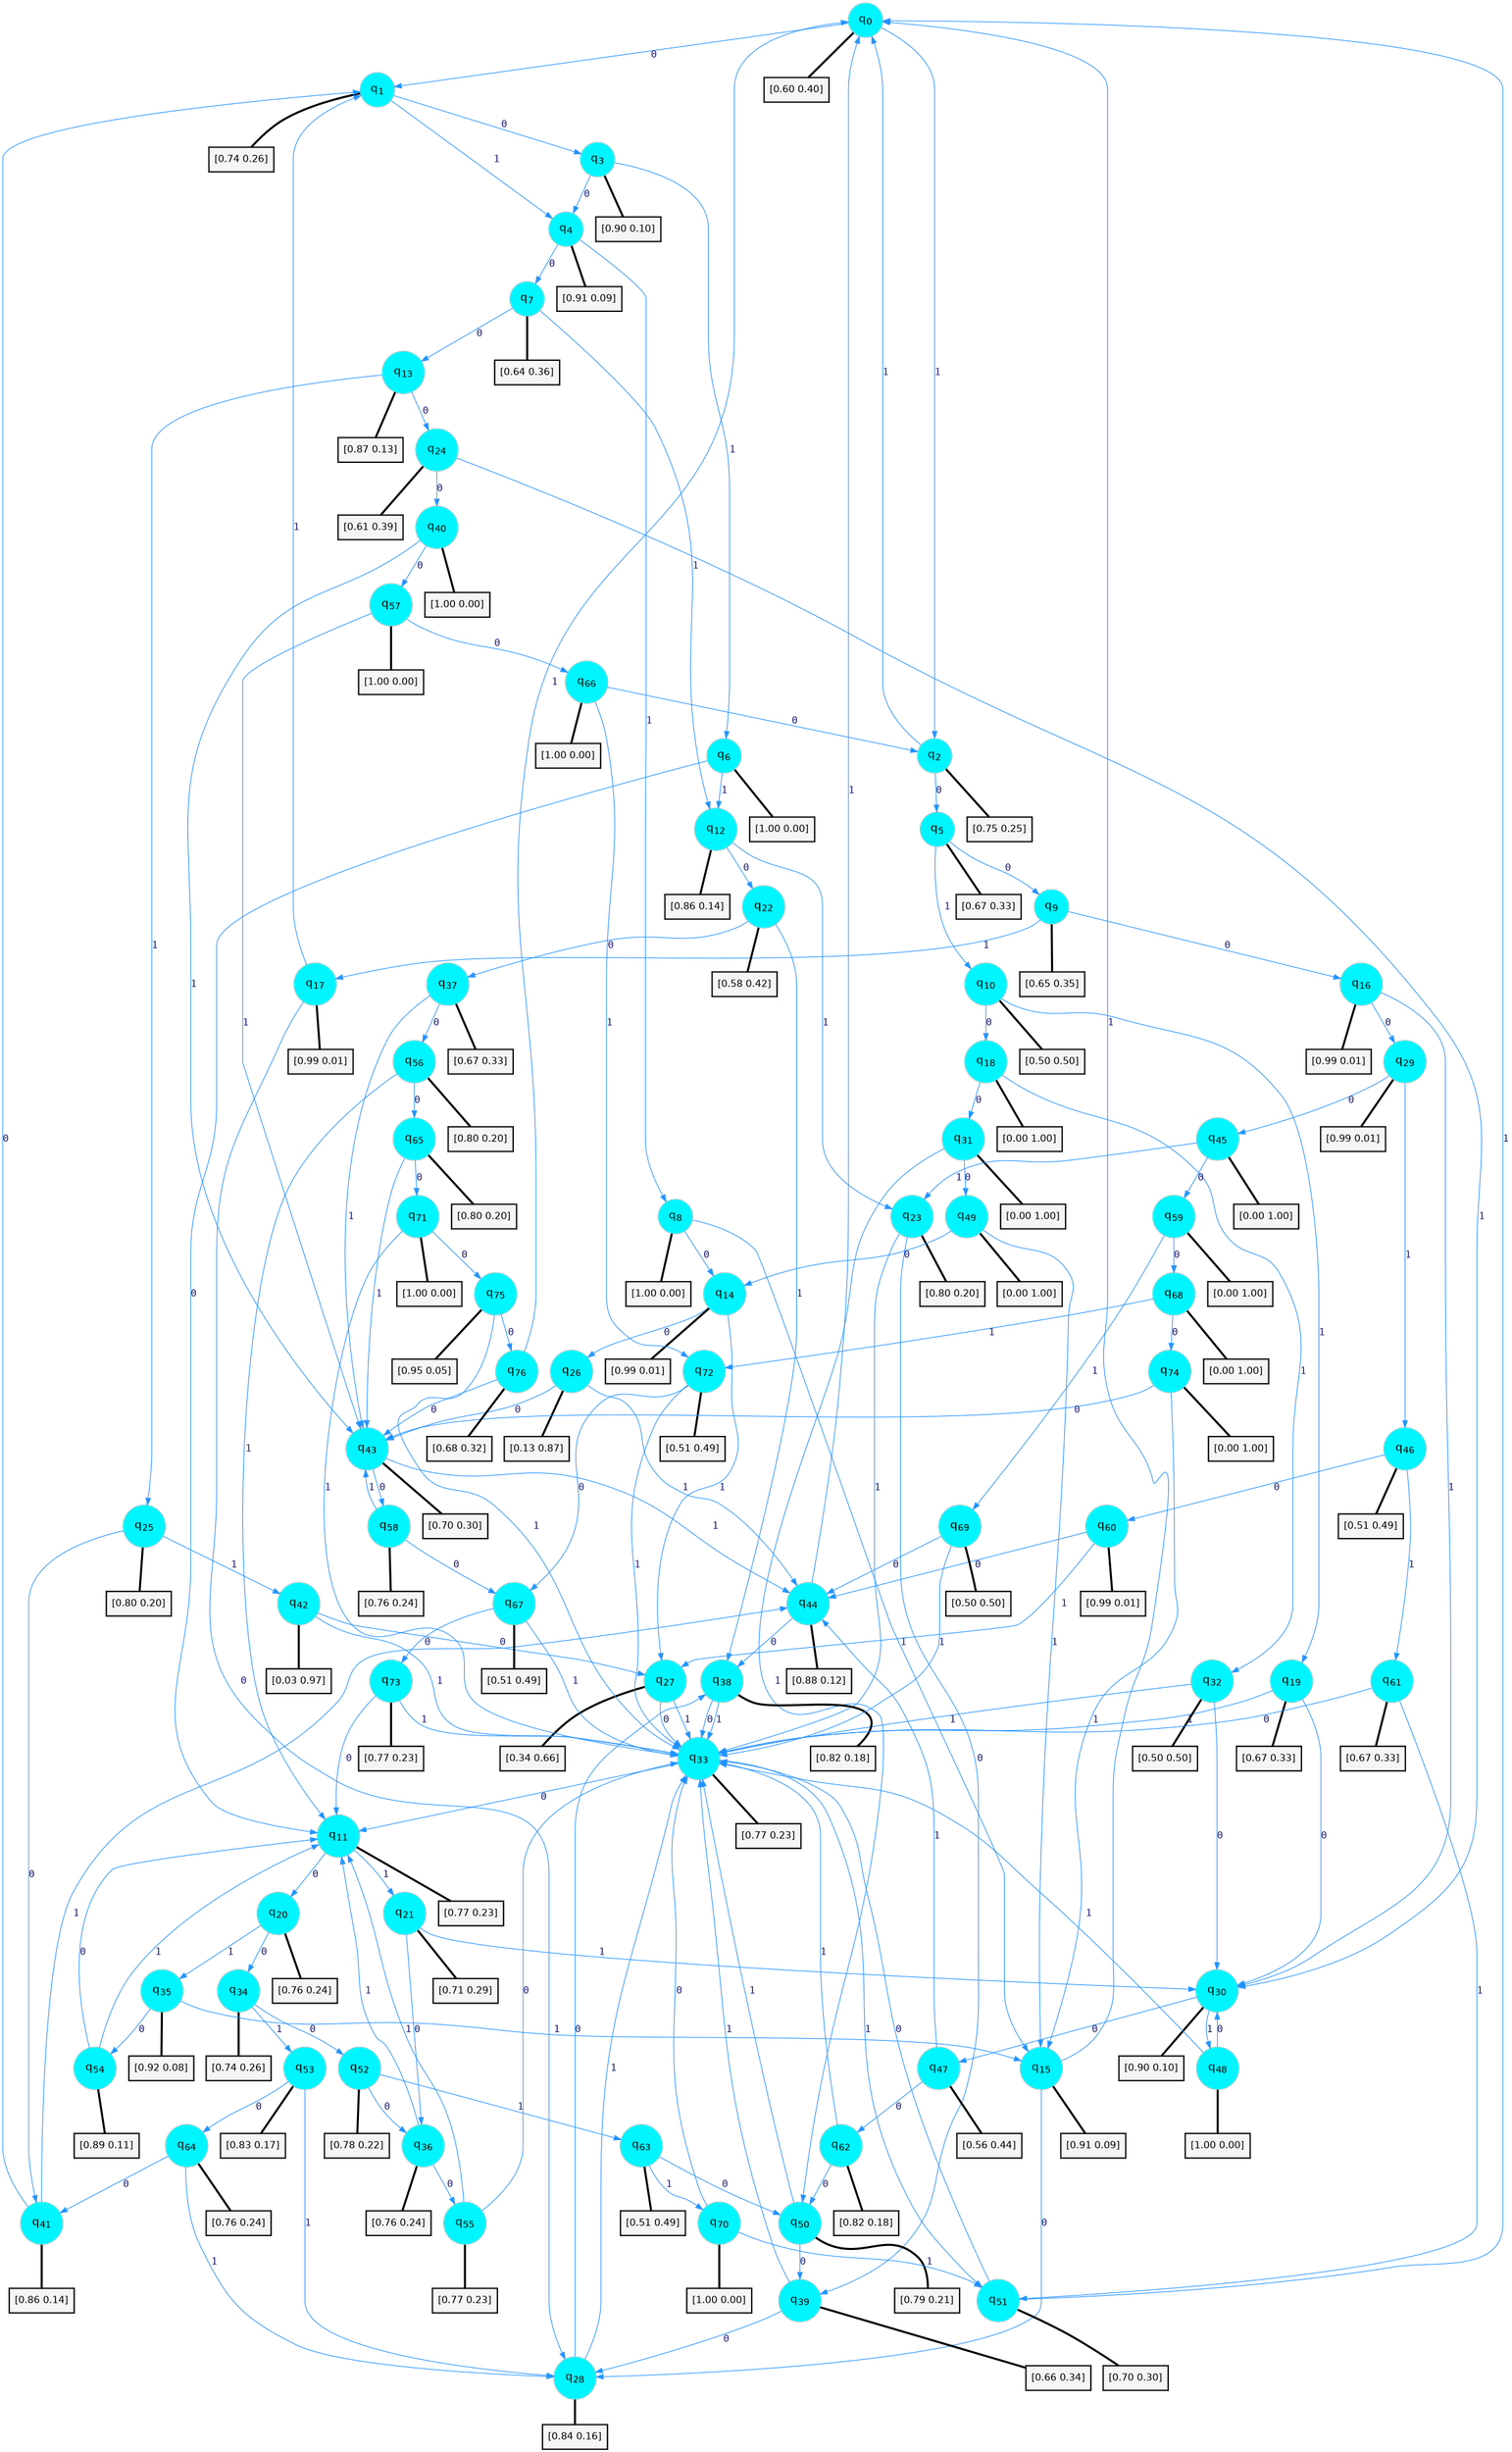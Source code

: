 digraph G {
graph [
bgcolor=transparent, dpi=300, rankdir=TD, size="40,25"];
node [
color=gray, fillcolor=turquoise1, fontcolor=black, fontname=Helvetica, fontsize=16, fontweight=bold, shape=circle, style=filled];
edge [
arrowsize=1, color=dodgerblue1, fontcolor=midnightblue, fontname=courier, fontweight=bold, penwidth=1, style=solid, weight=20];
0[label=<q<SUB>0</SUB>>];
1[label=<q<SUB>1</SUB>>];
2[label=<q<SUB>2</SUB>>];
3[label=<q<SUB>3</SUB>>];
4[label=<q<SUB>4</SUB>>];
5[label=<q<SUB>5</SUB>>];
6[label=<q<SUB>6</SUB>>];
7[label=<q<SUB>7</SUB>>];
8[label=<q<SUB>8</SUB>>];
9[label=<q<SUB>9</SUB>>];
10[label=<q<SUB>10</SUB>>];
11[label=<q<SUB>11</SUB>>];
12[label=<q<SUB>12</SUB>>];
13[label=<q<SUB>13</SUB>>];
14[label=<q<SUB>14</SUB>>];
15[label=<q<SUB>15</SUB>>];
16[label=<q<SUB>16</SUB>>];
17[label=<q<SUB>17</SUB>>];
18[label=<q<SUB>18</SUB>>];
19[label=<q<SUB>19</SUB>>];
20[label=<q<SUB>20</SUB>>];
21[label=<q<SUB>21</SUB>>];
22[label=<q<SUB>22</SUB>>];
23[label=<q<SUB>23</SUB>>];
24[label=<q<SUB>24</SUB>>];
25[label=<q<SUB>25</SUB>>];
26[label=<q<SUB>26</SUB>>];
27[label=<q<SUB>27</SUB>>];
28[label=<q<SUB>28</SUB>>];
29[label=<q<SUB>29</SUB>>];
30[label=<q<SUB>30</SUB>>];
31[label=<q<SUB>31</SUB>>];
32[label=<q<SUB>32</SUB>>];
33[label=<q<SUB>33</SUB>>];
34[label=<q<SUB>34</SUB>>];
35[label=<q<SUB>35</SUB>>];
36[label=<q<SUB>36</SUB>>];
37[label=<q<SUB>37</SUB>>];
38[label=<q<SUB>38</SUB>>];
39[label=<q<SUB>39</SUB>>];
40[label=<q<SUB>40</SUB>>];
41[label=<q<SUB>41</SUB>>];
42[label=<q<SUB>42</SUB>>];
43[label=<q<SUB>43</SUB>>];
44[label=<q<SUB>44</SUB>>];
45[label=<q<SUB>45</SUB>>];
46[label=<q<SUB>46</SUB>>];
47[label=<q<SUB>47</SUB>>];
48[label=<q<SUB>48</SUB>>];
49[label=<q<SUB>49</SUB>>];
50[label=<q<SUB>50</SUB>>];
51[label=<q<SUB>51</SUB>>];
52[label=<q<SUB>52</SUB>>];
53[label=<q<SUB>53</SUB>>];
54[label=<q<SUB>54</SUB>>];
55[label=<q<SUB>55</SUB>>];
56[label=<q<SUB>56</SUB>>];
57[label=<q<SUB>57</SUB>>];
58[label=<q<SUB>58</SUB>>];
59[label=<q<SUB>59</SUB>>];
60[label=<q<SUB>60</SUB>>];
61[label=<q<SUB>61</SUB>>];
62[label=<q<SUB>62</SUB>>];
63[label=<q<SUB>63</SUB>>];
64[label=<q<SUB>64</SUB>>];
65[label=<q<SUB>65</SUB>>];
66[label=<q<SUB>66</SUB>>];
67[label=<q<SUB>67</SUB>>];
68[label=<q<SUB>68</SUB>>];
69[label=<q<SUB>69</SUB>>];
70[label=<q<SUB>70</SUB>>];
71[label=<q<SUB>71</SUB>>];
72[label=<q<SUB>72</SUB>>];
73[label=<q<SUB>73</SUB>>];
74[label=<q<SUB>74</SUB>>];
75[label=<q<SUB>75</SUB>>];
76[label=<q<SUB>76</SUB>>];
77[label="[0.60 0.40]", shape=box,fontcolor=black, fontname=Helvetica, fontsize=14, penwidth=2, fillcolor=whitesmoke,color=black];
78[label="[0.74 0.26]", shape=box,fontcolor=black, fontname=Helvetica, fontsize=14, penwidth=2, fillcolor=whitesmoke,color=black];
79[label="[0.75 0.25]", shape=box,fontcolor=black, fontname=Helvetica, fontsize=14, penwidth=2, fillcolor=whitesmoke,color=black];
80[label="[0.90 0.10]", shape=box,fontcolor=black, fontname=Helvetica, fontsize=14, penwidth=2, fillcolor=whitesmoke,color=black];
81[label="[0.91 0.09]", shape=box,fontcolor=black, fontname=Helvetica, fontsize=14, penwidth=2, fillcolor=whitesmoke,color=black];
82[label="[0.67 0.33]", shape=box,fontcolor=black, fontname=Helvetica, fontsize=14, penwidth=2, fillcolor=whitesmoke,color=black];
83[label="[1.00 0.00]", shape=box,fontcolor=black, fontname=Helvetica, fontsize=14, penwidth=2, fillcolor=whitesmoke,color=black];
84[label="[0.64 0.36]", shape=box,fontcolor=black, fontname=Helvetica, fontsize=14, penwidth=2, fillcolor=whitesmoke,color=black];
85[label="[1.00 0.00]", shape=box,fontcolor=black, fontname=Helvetica, fontsize=14, penwidth=2, fillcolor=whitesmoke,color=black];
86[label="[0.65 0.35]", shape=box,fontcolor=black, fontname=Helvetica, fontsize=14, penwidth=2, fillcolor=whitesmoke,color=black];
87[label="[0.50 0.50]", shape=box,fontcolor=black, fontname=Helvetica, fontsize=14, penwidth=2, fillcolor=whitesmoke,color=black];
88[label="[0.77 0.23]", shape=box,fontcolor=black, fontname=Helvetica, fontsize=14, penwidth=2, fillcolor=whitesmoke,color=black];
89[label="[0.86 0.14]", shape=box,fontcolor=black, fontname=Helvetica, fontsize=14, penwidth=2, fillcolor=whitesmoke,color=black];
90[label="[0.87 0.13]", shape=box,fontcolor=black, fontname=Helvetica, fontsize=14, penwidth=2, fillcolor=whitesmoke,color=black];
91[label="[0.99 0.01]", shape=box,fontcolor=black, fontname=Helvetica, fontsize=14, penwidth=2, fillcolor=whitesmoke,color=black];
92[label="[0.91 0.09]", shape=box,fontcolor=black, fontname=Helvetica, fontsize=14, penwidth=2, fillcolor=whitesmoke,color=black];
93[label="[0.99 0.01]", shape=box,fontcolor=black, fontname=Helvetica, fontsize=14, penwidth=2, fillcolor=whitesmoke,color=black];
94[label="[0.99 0.01]", shape=box,fontcolor=black, fontname=Helvetica, fontsize=14, penwidth=2, fillcolor=whitesmoke,color=black];
95[label="[0.00 1.00]", shape=box,fontcolor=black, fontname=Helvetica, fontsize=14, penwidth=2, fillcolor=whitesmoke,color=black];
96[label="[0.67 0.33]", shape=box,fontcolor=black, fontname=Helvetica, fontsize=14, penwidth=2, fillcolor=whitesmoke,color=black];
97[label="[0.76 0.24]", shape=box,fontcolor=black, fontname=Helvetica, fontsize=14, penwidth=2, fillcolor=whitesmoke,color=black];
98[label="[0.71 0.29]", shape=box,fontcolor=black, fontname=Helvetica, fontsize=14, penwidth=2, fillcolor=whitesmoke,color=black];
99[label="[0.58 0.42]", shape=box,fontcolor=black, fontname=Helvetica, fontsize=14, penwidth=2, fillcolor=whitesmoke,color=black];
100[label="[0.80 0.20]", shape=box,fontcolor=black, fontname=Helvetica, fontsize=14, penwidth=2, fillcolor=whitesmoke,color=black];
101[label="[0.61 0.39]", shape=box,fontcolor=black, fontname=Helvetica, fontsize=14, penwidth=2, fillcolor=whitesmoke,color=black];
102[label="[0.80 0.20]", shape=box,fontcolor=black, fontname=Helvetica, fontsize=14, penwidth=2, fillcolor=whitesmoke,color=black];
103[label="[0.13 0.87]", shape=box,fontcolor=black, fontname=Helvetica, fontsize=14, penwidth=2, fillcolor=whitesmoke,color=black];
104[label="[0.34 0.66]", shape=box,fontcolor=black, fontname=Helvetica, fontsize=14, penwidth=2, fillcolor=whitesmoke,color=black];
105[label="[0.84 0.16]", shape=box,fontcolor=black, fontname=Helvetica, fontsize=14, penwidth=2, fillcolor=whitesmoke,color=black];
106[label="[0.99 0.01]", shape=box,fontcolor=black, fontname=Helvetica, fontsize=14, penwidth=2, fillcolor=whitesmoke,color=black];
107[label="[0.90 0.10]", shape=box,fontcolor=black, fontname=Helvetica, fontsize=14, penwidth=2, fillcolor=whitesmoke,color=black];
108[label="[0.00 1.00]", shape=box,fontcolor=black, fontname=Helvetica, fontsize=14, penwidth=2, fillcolor=whitesmoke,color=black];
109[label="[0.50 0.50]", shape=box,fontcolor=black, fontname=Helvetica, fontsize=14, penwidth=2, fillcolor=whitesmoke,color=black];
110[label="[0.77 0.23]", shape=box,fontcolor=black, fontname=Helvetica, fontsize=14, penwidth=2, fillcolor=whitesmoke,color=black];
111[label="[0.74 0.26]", shape=box,fontcolor=black, fontname=Helvetica, fontsize=14, penwidth=2, fillcolor=whitesmoke,color=black];
112[label="[0.92 0.08]", shape=box,fontcolor=black, fontname=Helvetica, fontsize=14, penwidth=2, fillcolor=whitesmoke,color=black];
113[label="[0.76 0.24]", shape=box,fontcolor=black, fontname=Helvetica, fontsize=14, penwidth=2, fillcolor=whitesmoke,color=black];
114[label="[0.67 0.33]", shape=box,fontcolor=black, fontname=Helvetica, fontsize=14, penwidth=2, fillcolor=whitesmoke,color=black];
115[label="[0.82 0.18]", shape=box,fontcolor=black, fontname=Helvetica, fontsize=14, penwidth=2, fillcolor=whitesmoke,color=black];
116[label="[0.66 0.34]", shape=box,fontcolor=black, fontname=Helvetica, fontsize=14, penwidth=2, fillcolor=whitesmoke,color=black];
117[label="[1.00 0.00]", shape=box,fontcolor=black, fontname=Helvetica, fontsize=14, penwidth=2, fillcolor=whitesmoke,color=black];
118[label="[0.86 0.14]", shape=box,fontcolor=black, fontname=Helvetica, fontsize=14, penwidth=2, fillcolor=whitesmoke,color=black];
119[label="[0.03 0.97]", shape=box,fontcolor=black, fontname=Helvetica, fontsize=14, penwidth=2, fillcolor=whitesmoke,color=black];
120[label="[0.70 0.30]", shape=box,fontcolor=black, fontname=Helvetica, fontsize=14, penwidth=2, fillcolor=whitesmoke,color=black];
121[label="[0.88 0.12]", shape=box,fontcolor=black, fontname=Helvetica, fontsize=14, penwidth=2, fillcolor=whitesmoke,color=black];
122[label="[0.00 1.00]", shape=box,fontcolor=black, fontname=Helvetica, fontsize=14, penwidth=2, fillcolor=whitesmoke,color=black];
123[label="[0.51 0.49]", shape=box,fontcolor=black, fontname=Helvetica, fontsize=14, penwidth=2, fillcolor=whitesmoke,color=black];
124[label="[0.56 0.44]", shape=box,fontcolor=black, fontname=Helvetica, fontsize=14, penwidth=2, fillcolor=whitesmoke,color=black];
125[label="[1.00 0.00]", shape=box,fontcolor=black, fontname=Helvetica, fontsize=14, penwidth=2, fillcolor=whitesmoke,color=black];
126[label="[0.00 1.00]", shape=box,fontcolor=black, fontname=Helvetica, fontsize=14, penwidth=2, fillcolor=whitesmoke,color=black];
127[label="[0.79 0.21]", shape=box,fontcolor=black, fontname=Helvetica, fontsize=14, penwidth=2, fillcolor=whitesmoke,color=black];
128[label="[0.70 0.30]", shape=box,fontcolor=black, fontname=Helvetica, fontsize=14, penwidth=2, fillcolor=whitesmoke,color=black];
129[label="[0.78 0.22]", shape=box,fontcolor=black, fontname=Helvetica, fontsize=14, penwidth=2, fillcolor=whitesmoke,color=black];
130[label="[0.83 0.17]", shape=box,fontcolor=black, fontname=Helvetica, fontsize=14, penwidth=2, fillcolor=whitesmoke,color=black];
131[label="[0.89 0.11]", shape=box,fontcolor=black, fontname=Helvetica, fontsize=14, penwidth=2, fillcolor=whitesmoke,color=black];
132[label="[0.77 0.23]", shape=box,fontcolor=black, fontname=Helvetica, fontsize=14, penwidth=2, fillcolor=whitesmoke,color=black];
133[label="[0.80 0.20]", shape=box,fontcolor=black, fontname=Helvetica, fontsize=14, penwidth=2, fillcolor=whitesmoke,color=black];
134[label="[1.00 0.00]", shape=box,fontcolor=black, fontname=Helvetica, fontsize=14, penwidth=2, fillcolor=whitesmoke,color=black];
135[label="[0.76 0.24]", shape=box,fontcolor=black, fontname=Helvetica, fontsize=14, penwidth=2, fillcolor=whitesmoke,color=black];
136[label="[0.00 1.00]", shape=box,fontcolor=black, fontname=Helvetica, fontsize=14, penwidth=2, fillcolor=whitesmoke,color=black];
137[label="[0.99 0.01]", shape=box,fontcolor=black, fontname=Helvetica, fontsize=14, penwidth=2, fillcolor=whitesmoke,color=black];
138[label="[0.67 0.33]", shape=box,fontcolor=black, fontname=Helvetica, fontsize=14, penwidth=2, fillcolor=whitesmoke,color=black];
139[label="[0.82 0.18]", shape=box,fontcolor=black, fontname=Helvetica, fontsize=14, penwidth=2, fillcolor=whitesmoke,color=black];
140[label="[0.51 0.49]", shape=box,fontcolor=black, fontname=Helvetica, fontsize=14, penwidth=2, fillcolor=whitesmoke,color=black];
141[label="[0.76 0.24]", shape=box,fontcolor=black, fontname=Helvetica, fontsize=14, penwidth=2, fillcolor=whitesmoke,color=black];
142[label="[0.80 0.20]", shape=box,fontcolor=black, fontname=Helvetica, fontsize=14, penwidth=2, fillcolor=whitesmoke,color=black];
143[label="[1.00 0.00]", shape=box,fontcolor=black, fontname=Helvetica, fontsize=14, penwidth=2, fillcolor=whitesmoke,color=black];
144[label="[0.51 0.49]", shape=box,fontcolor=black, fontname=Helvetica, fontsize=14, penwidth=2, fillcolor=whitesmoke,color=black];
145[label="[0.00 1.00]", shape=box,fontcolor=black, fontname=Helvetica, fontsize=14, penwidth=2, fillcolor=whitesmoke,color=black];
146[label="[0.50 0.50]", shape=box,fontcolor=black, fontname=Helvetica, fontsize=14, penwidth=2, fillcolor=whitesmoke,color=black];
147[label="[1.00 0.00]", shape=box,fontcolor=black, fontname=Helvetica, fontsize=14, penwidth=2, fillcolor=whitesmoke,color=black];
148[label="[1.00 0.00]", shape=box,fontcolor=black, fontname=Helvetica, fontsize=14, penwidth=2, fillcolor=whitesmoke,color=black];
149[label="[0.51 0.49]", shape=box,fontcolor=black, fontname=Helvetica, fontsize=14, penwidth=2, fillcolor=whitesmoke,color=black];
150[label="[0.77 0.23]", shape=box,fontcolor=black, fontname=Helvetica, fontsize=14, penwidth=2, fillcolor=whitesmoke,color=black];
151[label="[0.00 1.00]", shape=box,fontcolor=black, fontname=Helvetica, fontsize=14, penwidth=2, fillcolor=whitesmoke,color=black];
152[label="[0.95 0.05]", shape=box,fontcolor=black, fontname=Helvetica, fontsize=14, penwidth=2, fillcolor=whitesmoke,color=black];
153[label="[0.68 0.32]", shape=box,fontcolor=black, fontname=Helvetica, fontsize=14, penwidth=2, fillcolor=whitesmoke,color=black];
0->1 [label=0];
0->2 [label=1];
0->77 [arrowhead=none, penwidth=3,color=black];
1->3 [label=0];
1->4 [label=1];
1->78 [arrowhead=none, penwidth=3,color=black];
2->5 [label=0];
2->0 [label=1];
2->79 [arrowhead=none, penwidth=3,color=black];
3->4 [label=0];
3->6 [label=1];
3->80 [arrowhead=none, penwidth=3,color=black];
4->7 [label=0];
4->8 [label=1];
4->81 [arrowhead=none, penwidth=3,color=black];
5->9 [label=0];
5->10 [label=1];
5->82 [arrowhead=none, penwidth=3,color=black];
6->11 [label=0];
6->12 [label=1];
6->83 [arrowhead=none, penwidth=3,color=black];
7->13 [label=0];
7->12 [label=1];
7->84 [arrowhead=none, penwidth=3,color=black];
8->14 [label=0];
8->15 [label=1];
8->85 [arrowhead=none, penwidth=3,color=black];
9->16 [label=0];
9->17 [label=1];
9->86 [arrowhead=none, penwidth=3,color=black];
10->18 [label=0];
10->19 [label=1];
10->87 [arrowhead=none, penwidth=3,color=black];
11->20 [label=0];
11->21 [label=1];
11->88 [arrowhead=none, penwidth=3,color=black];
12->22 [label=0];
12->23 [label=1];
12->89 [arrowhead=none, penwidth=3,color=black];
13->24 [label=0];
13->25 [label=1];
13->90 [arrowhead=none, penwidth=3,color=black];
14->26 [label=0];
14->27 [label=1];
14->91 [arrowhead=none, penwidth=3,color=black];
15->28 [label=0];
15->0 [label=1];
15->92 [arrowhead=none, penwidth=3,color=black];
16->29 [label=0];
16->30 [label=1];
16->93 [arrowhead=none, penwidth=3,color=black];
17->28 [label=0];
17->1 [label=1];
17->94 [arrowhead=none, penwidth=3,color=black];
18->31 [label=0];
18->32 [label=1];
18->95 [arrowhead=none, penwidth=3,color=black];
19->30 [label=0];
19->33 [label=1];
19->96 [arrowhead=none, penwidth=3,color=black];
20->34 [label=0];
20->35 [label=1];
20->97 [arrowhead=none, penwidth=3,color=black];
21->36 [label=0];
21->30 [label=1];
21->98 [arrowhead=none, penwidth=3,color=black];
22->37 [label=0];
22->38 [label=1];
22->99 [arrowhead=none, penwidth=3,color=black];
23->39 [label=0];
23->33 [label=1];
23->100 [arrowhead=none, penwidth=3,color=black];
24->40 [label=0];
24->30 [label=1];
24->101 [arrowhead=none, penwidth=3,color=black];
25->41 [label=0];
25->42 [label=1];
25->102 [arrowhead=none, penwidth=3,color=black];
26->43 [label=0];
26->44 [label=1];
26->103 [arrowhead=none, penwidth=3,color=black];
27->33 [label=0];
27->33 [label=1];
27->104 [arrowhead=none, penwidth=3,color=black];
28->38 [label=0];
28->33 [label=1];
28->105 [arrowhead=none, penwidth=3,color=black];
29->45 [label=0];
29->46 [label=1];
29->106 [arrowhead=none, penwidth=3,color=black];
30->47 [label=0];
30->48 [label=1];
30->107 [arrowhead=none, penwidth=3,color=black];
31->49 [label=0];
31->50 [label=1];
31->108 [arrowhead=none, penwidth=3,color=black];
32->30 [label=0];
32->33 [label=1];
32->109 [arrowhead=none, penwidth=3,color=black];
33->11 [label=0];
33->51 [label=1];
33->110 [arrowhead=none, penwidth=3,color=black];
34->52 [label=0];
34->53 [label=1];
34->111 [arrowhead=none, penwidth=3,color=black];
35->54 [label=0];
35->15 [label=1];
35->112 [arrowhead=none, penwidth=3,color=black];
36->55 [label=0];
36->11 [label=1];
36->113 [arrowhead=none, penwidth=3,color=black];
37->56 [label=0];
37->43 [label=1];
37->114 [arrowhead=none, penwidth=3,color=black];
38->33 [label=0];
38->33 [label=1];
38->115 [arrowhead=none, penwidth=3,color=black];
39->28 [label=0];
39->33 [label=1];
39->116 [arrowhead=none, penwidth=3,color=black];
40->57 [label=0];
40->43 [label=1];
40->117 [arrowhead=none, penwidth=3,color=black];
41->1 [label=0];
41->44 [label=1];
41->118 [arrowhead=none, penwidth=3,color=black];
42->27 [label=0];
42->33 [label=1];
42->119 [arrowhead=none, penwidth=3,color=black];
43->58 [label=0];
43->44 [label=1];
43->120 [arrowhead=none, penwidth=3,color=black];
44->38 [label=0];
44->0 [label=1];
44->121 [arrowhead=none, penwidth=3,color=black];
45->59 [label=0];
45->23 [label=1];
45->122 [arrowhead=none, penwidth=3,color=black];
46->60 [label=0];
46->61 [label=1];
46->123 [arrowhead=none, penwidth=3,color=black];
47->62 [label=0];
47->44 [label=1];
47->124 [arrowhead=none, penwidth=3,color=black];
48->30 [label=0];
48->33 [label=1];
48->125 [arrowhead=none, penwidth=3,color=black];
49->14 [label=0];
49->15 [label=1];
49->126 [arrowhead=none, penwidth=3,color=black];
50->39 [label=0];
50->33 [label=1];
50->127 [arrowhead=none, penwidth=3,color=black];
51->33 [label=0];
51->0 [label=1];
51->128 [arrowhead=none, penwidth=3,color=black];
52->36 [label=0];
52->63 [label=1];
52->129 [arrowhead=none, penwidth=3,color=black];
53->64 [label=0];
53->28 [label=1];
53->130 [arrowhead=none, penwidth=3,color=black];
54->11 [label=0];
54->11 [label=1];
54->131 [arrowhead=none, penwidth=3,color=black];
55->33 [label=0];
55->11 [label=1];
55->132 [arrowhead=none, penwidth=3,color=black];
56->65 [label=0];
56->11 [label=1];
56->133 [arrowhead=none, penwidth=3,color=black];
57->66 [label=0];
57->43 [label=1];
57->134 [arrowhead=none, penwidth=3,color=black];
58->67 [label=0];
58->43 [label=1];
58->135 [arrowhead=none, penwidth=3,color=black];
59->68 [label=0];
59->69 [label=1];
59->136 [arrowhead=none, penwidth=3,color=black];
60->44 [label=0];
60->27 [label=1];
60->137 [arrowhead=none, penwidth=3,color=black];
61->33 [label=0];
61->51 [label=1];
61->138 [arrowhead=none, penwidth=3,color=black];
62->50 [label=0];
62->33 [label=1];
62->139 [arrowhead=none, penwidth=3,color=black];
63->50 [label=0];
63->70 [label=1];
63->140 [arrowhead=none, penwidth=3,color=black];
64->41 [label=0];
64->28 [label=1];
64->141 [arrowhead=none, penwidth=3,color=black];
65->71 [label=0];
65->43 [label=1];
65->142 [arrowhead=none, penwidth=3,color=black];
66->2 [label=0];
66->72 [label=1];
66->143 [arrowhead=none, penwidth=3,color=black];
67->73 [label=0];
67->33 [label=1];
67->144 [arrowhead=none, penwidth=3,color=black];
68->74 [label=0];
68->72 [label=1];
68->145 [arrowhead=none, penwidth=3,color=black];
69->44 [label=0];
69->33 [label=1];
69->146 [arrowhead=none, penwidth=3,color=black];
70->33 [label=0];
70->51 [label=1];
70->147 [arrowhead=none, penwidth=3,color=black];
71->75 [label=0];
71->33 [label=1];
71->148 [arrowhead=none, penwidth=3,color=black];
72->67 [label=0];
72->33 [label=1];
72->149 [arrowhead=none, penwidth=3,color=black];
73->11 [label=0];
73->33 [label=1];
73->150 [arrowhead=none, penwidth=3,color=black];
74->43 [label=0];
74->15 [label=1];
74->151 [arrowhead=none, penwidth=3,color=black];
75->76 [label=0];
75->33 [label=1];
75->152 [arrowhead=none, penwidth=3,color=black];
76->43 [label=0];
76->0 [label=1];
76->153 [arrowhead=none, penwidth=3,color=black];
}
